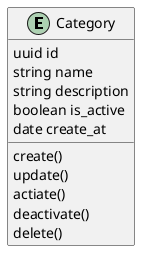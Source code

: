 @startuml

entity Category

Category : uuid id
Category : string name
Category : string description
Category : boolean is_active
Category : date create_at

Category : create()
Category : update()
Category : actiate()
Category : deactivate()
Category : delete()

@enduml